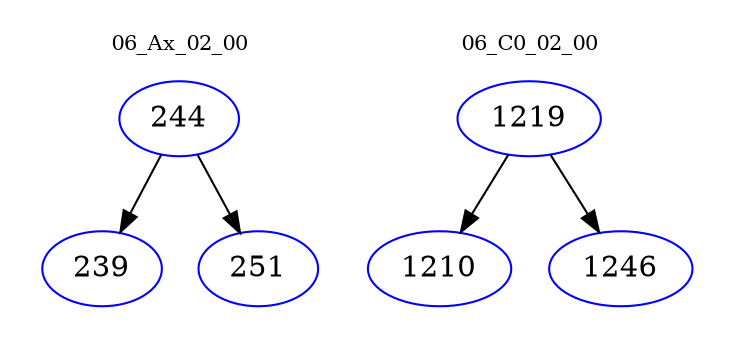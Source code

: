 digraph{
subgraph cluster_0 {
color = white
label = "06_Ax_02_00";
fontsize=10;
T0_244 [label="244", color="blue"]
T0_244 -> T0_239 [color="black"]
T0_239 [label="239", color="blue"]
T0_244 -> T0_251 [color="black"]
T0_251 [label="251", color="blue"]
}
subgraph cluster_1 {
color = white
label = "06_C0_02_00";
fontsize=10;
T1_1219 [label="1219", color="blue"]
T1_1219 -> T1_1210 [color="black"]
T1_1210 [label="1210", color="blue"]
T1_1219 -> T1_1246 [color="black"]
T1_1246 [label="1246", color="blue"]
}
}

